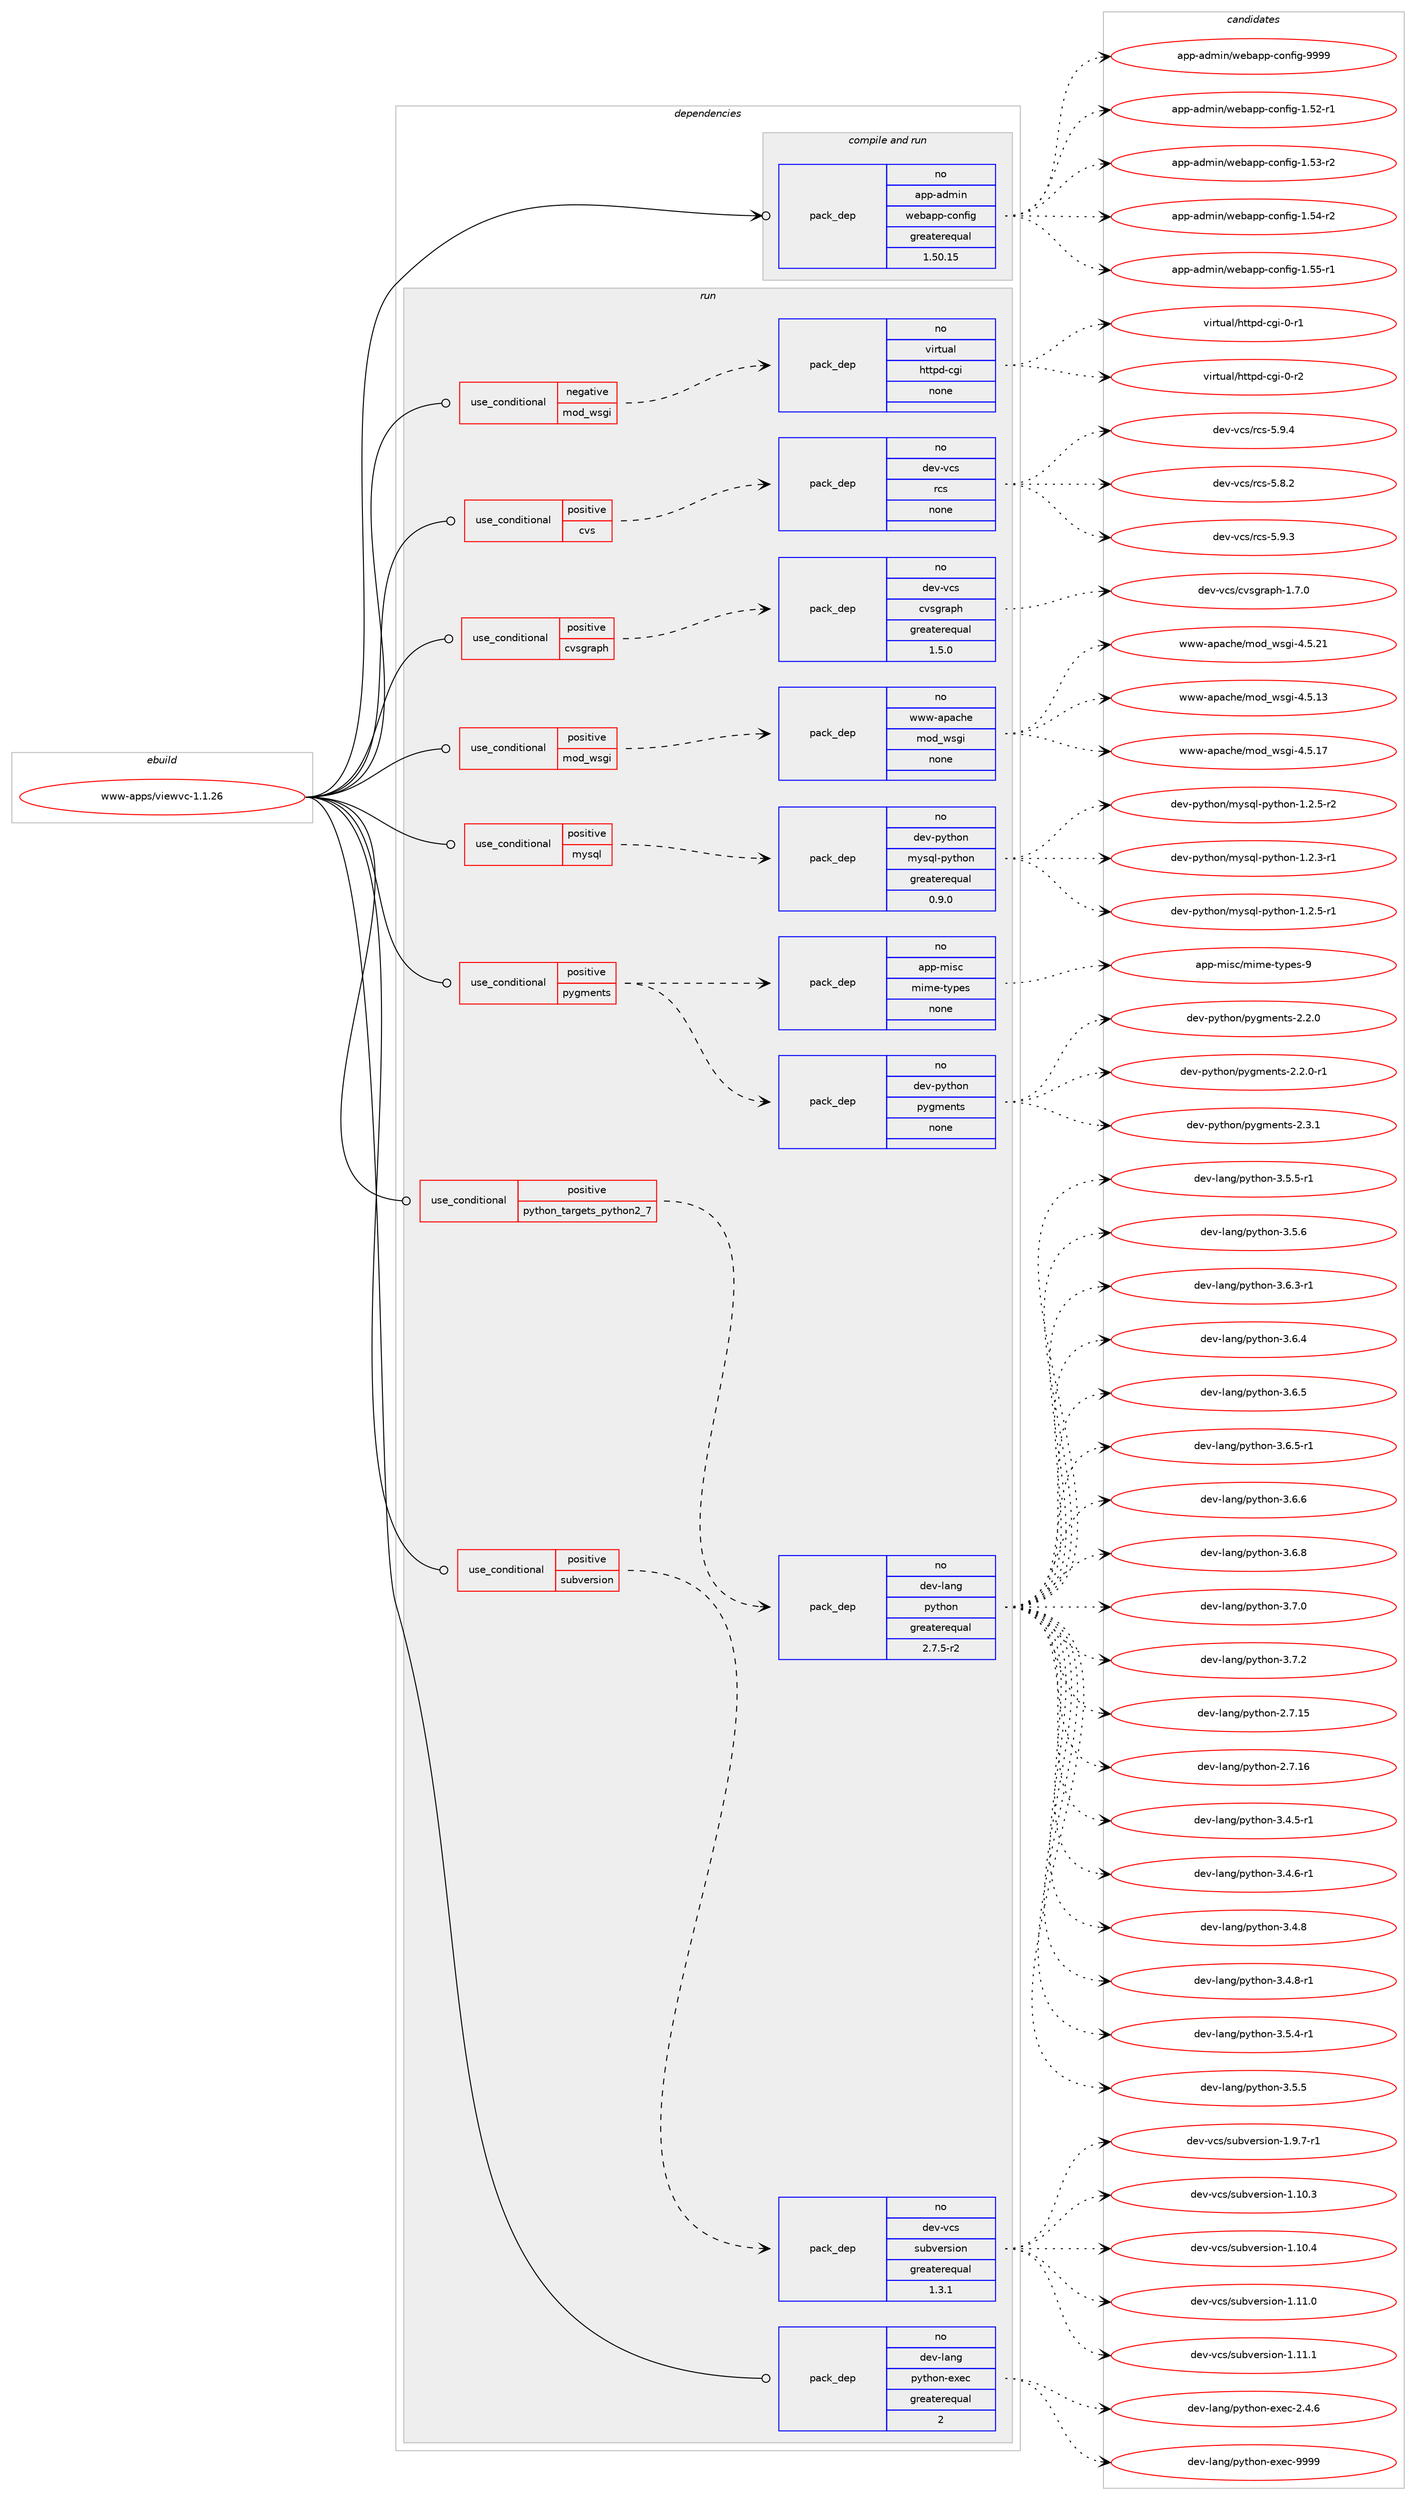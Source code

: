 digraph prolog {

# *************
# Graph options
# *************

newrank=true;
concentrate=true;
compound=true;
graph [rankdir=LR,fontname=Helvetica,fontsize=10,ranksep=1.5];#, ranksep=2.5, nodesep=0.2];
edge  [arrowhead=vee];
node  [fontname=Helvetica,fontsize=10];

# **********
# The ebuild
# **********

subgraph cluster_leftcol {
color=gray;
rank=same;
label=<<i>ebuild</i>>;
id [label="www-apps/viewvc-1.1.26", color=red, width=4, href="../www-apps/viewvc-1.1.26.svg"];
}

# ****************
# The dependencies
# ****************

subgraph cluster_midcol {
color=gray;
label=<<i>dependencies</i>>;
subgraph cluster_compile {
fillcolor="#eeeeee";
style=filled;
label=<<i>compile</i>>;
}
subgraph cluster_compileandrun {
fillcolor="#eeeeee";
style=filled;
label=<<i>compile and run</i>>;
subgraph pack1254582 {
dependency1747466 [label=<<TABLE BORDER="0" CELLBORDER="1" CELLSPACING="0" CELLPADDING="4" WIDTH="220"><TR><TD ROWSPAN="6" CELLPADDING="30">pack_dep</TD></TR><TR><TD WIDTH="110">no</TD></TR><TR><TD>app-admin</TD></TR><TR><TD>webapp-config</TD></TR><TR><TD>greaterequal</TD></TR><TR><TD>1.50.15</TD></TR></TABLE>>, shape=none, color=blue];
}
id:e -> dependency1747466:w [weight=20,style="solid",arrowhead="odotvee"];
}
subgraph cluster_run {
fillcolor="#eeeeee";
style=filled;
label=<<i>run</i>>;
subgraph cond463678 {
dependency1747467 [label=<<TABLE BORDER="0" CELLBORDER="1" CELLSPACING="0" CELLPADDING="4"><TR><TD ROWSPAN="3" CELLPADDING="10">use_conditional</TD></TR><TR><TD>negative</TD></TR><TR><TD>mod_wsgi</TD></TR></TABLE>>, shape=none, color=red];
subgraph pack1254583 {
dependency1747468 [label=<<TABLE BORDER="0" CELLBORDER="1" CELLSPACING="0" CELLPADDING="4" WIDTH="220"><TR><TD ROWSPAN="6" CELLPADDING="30">pack_dep</TD></TR><TR><TD WIDTH="110">no</TD></TR><TR><TD>virtual</TD></TR><TR><TD>httpd-cgi</TD></TR><TR><TD>none</TD></TR><TR><TD></TD></TR></TABLE>>, shape=none, color=blue];
}
dependency1747467:e -> dependency1747468:w [weight=20,style="dashed",arrowhead="vee"];
}
id:e -> dependency1747467:w [weight=20,style="solid",arrowhead="odot"];
subgraph cond463679 {
dependency1747469 [label=<<TABLE BORDER="0" CELLBORDER="1" CELLSPACING="0" CELLPADDING="4"><TR><TD ROWSPAN="3" CELLPADDING="10">use_conditional</TD></TR><TR><TD>positive</TD></TR><TR><TD>cvs</TD></TR></TABLE>>, shape=none, color=red];
subgraph pack1254584 {
dependency1747470 [label=<<TABLE BORDER="0" CELLBORDER="1" CELLSPACING="0" CELLPADDING="4" WIDTH="220"><TR><TD ROWSPAN="6" CELLPADDING="30">pack_dep</TD></TR><TR><TD WIDTH="110">no</TD></TR><TR><TD>dev-vcs</TD></TR><TR><TD>rcs</TD></TR><TR><TD>none</TD></TR><TR><TD></TD></TR></TABLE>>, shape=none, color=blue];
}
dependency1747469:e -> dependency1747470:w [weight=20,style="dashed",arrowhead="vee"];
}
id:e -> dependency1747469:w [weight=20,style="solid",arrowhead="odot"];
subgraph cond463680 {
dependency1747471 [label=<<TABLE BORDER="0" CELLBORDER="1" CELLSPACING="0" CELLPADDING="4"><TR><TD ROWSPAN="3" CELLPADDING="10">use_conditional</TD></TR><TR><TD>positive</TD></TR><TR><TD>cvsgraph</TD></TR></TABLE>>, shape=none, color=red];
subgraph pack1254585 {
dependency1747472 [label=<<TABLE BORDER="0" CELLBORDER="1" CELLSPACING="0" CELLPADDING="4" WIDTH="220"><TR><TD ROWSPAN="6" CELLPADDING="30">pack_dep</TD></TR><TR><TD WIDTH="110">no</TD></TR><TR><TD>dev-vcs</TD></TR><TR><TD>cvsgraph</TD></TR><TR><TD>greaterequal</TD></TR><TR><TD>1.5.0</TD></TR></TABLE>>, shape=none, color=blue];
}
dependency1747471:e -> dependency1747472:w [weight=20,style="dashed",arrowhead="vee"];
}
id:e -> dependency1747471:w [weight=20,style="solid",arrowhead="odot"];
subgraph cond463681 {
dependency1747473 [label=<<TABLE BORDER="0" CELLBORDER="1" CELLSPACING="0" CELLPADDING="4"><TR><TD ROWSPAN="3" CELLPADDING="10">use_conditional</TD></TR><TR><TD>positive</TD></TR><TR><TD>mod_wsgi</TD></TR></TABLE>>, shape=none, color=red];
subgraph pack1254586 {
dependency1747474 [label=<<TABLE BORDER="0" CELLBORDER="1" CELLSPACING="0" CELLPADDING="4" WIDTH="220"><TR><TD ROWSPAN="6" CELLPADDING="30">pack_dep</TD></TR><TR><TD WIDTH="110">no</TD></TR><TR><TD>www-apache</TD></TR><TR><TD>mod_wsgi</TD></TR><TR><TD>none</TD></TR><TR><TD></TD></TR></TABLE>>, shape=none, color=blue];
}
dependency1747473:e -> dependency1747474:w [weight=20,style="dashed",arrowhead="vee"];
}
id:e -> dependency1747473:w [weight=20,style="solid",arrowhead="odot"];
subgraph cond463682 {
dependency1747475 [label=<<TABLE BORDER="0" CELLBORDER="1" CELLSPACING="0" CELLPADDING="4"><TR><TD ROWSPAN="3" CELLPADDING="10">use_conditional</TD></TR><TR><TD>positive</TD></TR><TR><TD>mysql</TD></TR></TABLE>>, shape=none, color=red];
subgraph pack1254587 {
dependency1747476 [label=<<TABLE BORDER="0" CELLBORDER="1" CELLSPACING="0" CELLPADDING="4" WIDTH="220"><TR><TD ROWSPAN="6" CELLPADDING="30">pack_dep</TD></TR><TR><TD WIDTH="110">no</TD></TR><TR><TD>dev-python</TD></TR><TR><TD>mysql-python</TD></TR><TR><TD>greaterequal</TD></TR><TR><TD>0.9.0</TD></TR></TABLE>>, shape=none, color=blue];
}
dependency1747475:e -> dependency1747476:w [weight=20,style="dashed",arrowhead="vee"];
}
id:e -> dependency1747475:w [weight=20,style="solid",arrowhead="odot"];
subgraph cond463683 {
dependency1747477 [label=<<TABLE BORDER="0" CELLBORDER="1" CELLSPACING="0" CELLPADDING="4"><TR><TD ROWSPAN="3" CELLPADDING="10">use_conditional</TD></TR><TR><TD>positive</TD></TR><TR><TD>pygments</TD></TR></TABLE>>, shape=none, color=red];
subgraph pack1254588 {
dependency1747478 [label=<<TABLE BORDER="0" CELLBORDER="1" CELLSPACING="0" CELLPADDING="4" WIDTH="220"><TR><TD ROWSPAN="6" CELLPADDING="30">pack_dep</TD></TR><TR><TD WIDTH="110">no</TD></TR><TR><TD>dev-python</TD></TR><TR><TD>pygments</TD></TR><TR><TD>none</TD></TR><TR><TD></TD></TR></TABLE>>, shape=none, color=blue];
}
dependency1747477:e -> dependency1747478:w [weight=20,style="dashed",arrowhead="vee"];
subgraph pack1254589 {
dependency1747479 [label=<<TABLE BORDER="0" CELLBORDER="1" CELLSPACING="0" CELLPADDING="4" WIDTH="220"><TR><TD ROWSPAN="6" CELLPADDING="30">pack_dep</TD></TR><TR><TD WIDTH="110">no</TD></TR><TR><TD>app-misc</TD></TR><TR><TD>mime-types</TD></TR><TR><TD>none</TD></TR><TR><TD></TD></TR></TABLE>>, shape=none, color=blue];
}
dependency1747477:e -> dependency1747479:w [weight=20,style="dashed",arrowhead="vee"];
}
id:e -> dependency1747477:w [weight=20,style="solid",arrowhead="odot"];
subgraph cond463684 {
dependency1747480 [label=<<TABLE BORDER="0" CELLBORDER="1" CELLSPACING="0" CELLPADDING="4"><TR><TD ROWSPAN="3" CELLPADDING="10">use_conditional</TD></TR><TR><TD>positive</TD></TR><TR><TD>python_targets_python2_7</TD></TR></TABLE>>, shape=none, color=red];
subgraph pack1254590 {
dependency1747481 [label=<<TABLE BORDER="0" CELLBORDER="1" CELLSPACING="0" CELLPADDING="4" WIDTH="220"><TR><TD ROWSPAN="6" CELLPADDING="30">pack_dep</TD></TR><TR><TD WIDTH="110">no</TD></TR><TR><TD>dev-lang</TD></TR><TR><TD>python</TD></TR><TR><TD>greaterequal</TD></TR><TR><TD>2.7.5-r2</TD></TR></TABLE>>, shape=none, color=blue];
}
dependency1747480:e -> dependency1747481:w [weight=20,style="dashed",arrowhead="vee"];
}
id:e -> dependency1747480:w [weight=20,style="solid",arrowhead="odot"];
subgraph cond463685 {
dependency1747482 [label=<<TABLE BORDER="0" CELLBORDER="1" CELLSPACING="0" CELLPADDING="4"><TR><TD ROWSPAN="3" CELLPADDING="10">use_conditional</TD></TR><TR><TD>positive</TD></TR><TR><TD>subversion</TD></TR></TABLE>>, shape=none, color=red];
subgraph pack1254591 {
dependency1747483 [label=<<TABLE BORDER="0" CELLBORDER="1" CELLSPACING="0" CELLPADDING="4" WIDTH="220"><TR><TD ROWSPAN="6" CELLPADDING="30">pack_dep</TD></TR><TR><TD WIDTH="110">no</TD></TR><TR><TD>dev-vcs</TD></TR><TR><TD>subversion</TD></TR><TR><TD>greaterequal</TD></TR><TR><TD>1.3.1</TD></TR></TABLE>>, shape=none, color=blue];
}
dependency1747482:e -> dependency1747483:w [weight=20,style="dashed",arrowhead="vee"];
}
id:e -> dependency1747482:w [weight=20,style="solid",arrowhead="odot"];
subgraph pack1254592 {
dependency1747484 [label=<<TABLE BORDER="0" CELLBORDER="1" CELLSPACING="0" CELLPADDING="4" WIDTH="220"><TR><TD ROWSPAN="6" CELLPADDING="30">pack_dep</TD></TR><TR><TD WIDTH="110">no</TD></TR><TR><TD>dev-lang</TD></TR><TR><TD>python-exec</TD></TR><TR><TD>greaterequal</TD></TR><TR><TD>2</TD></TR></TABLE>>, shape=none, color=blue];
}
id:e -> dependency1747484:w [weight=20,style="solid",arrowhead="odot"];
}
}

# **************
# The candidates
# **************

subgraph cluster_choices {
rank=same;
color=gray;
label=<<i>candidates</i>>;

subgraph choice1254582 {
color=black;
nodesep=1;
choice971121124597100109105110471191019897112112459911111010210510345494653504511449 [label="app-admin/webapp-config-1.52-r1", color=red, width=4,href="../app-admin/webapp-config-1.52-r1.svg"];
choice971121124597100109105110471191019897112112459911111010210510345494653514511450 [label="app-admin/webapp-config-1.53-r2", color=red, width=4,href="../app-admin/webapp-config-1.53-r2.svg"];
choice971121124597100109105110471191019897112112459911111010210510345494653524511450 [label="app-admin/webapp-config-1.54-r2", color=red, width=4,href="../app-admin/webapp-config-1.54-r2.svg"];
choice971121124597100109105110471191019897112112459911111010210510345494653534511449 [label="app-admin/webapp-config-1.55-r1", color=red, width=4,href="../app-admin/webapp-config-1.55-r1.svg"];
choice97112112459710010910511047119101989711211245991111101021051034557575757 [label="app-admin/webapp-config-9999", color=red, width=4,href="../app-admin/webapp-config-9999.svg"];
dependency1747466:e -> choice971121124597100109105110471191019897112112459911111010210510345494653504511449:w [style=dotted,weight="100"];
dependency1747466:e -> choice971121124597100109105110471191019897112112459911111010210510345494653514511450:w [style=dotted,weight="100"];
dependency1747466:e -> choice971121124597100109105110471191019897112112459911111010210510345494653524511450:w [style=dotted,weight="100"];
dependency1747466:e -> choice971121124597100109105110471191019897112112459911111010210510345494653534511449:w [style=dotted,weight="100"];
dependency1747466:e -> choice97112112459710010910511047119101989711211245991111101021051034557575757:w [style=dotted,weight="100"];
}
subgraph choice1254583 {
color=black;
nodesep=1;
choice1181051141161179710847104116116112100459910310545484511449 [label="virtual/httpd-cgi-0-r1", color=red, width=4,href="../virtual/httpd-cgi-0-r1.svg"];
choice1181051141161179710847104116116112100459910310545484511450 [label="virtual/httpd-cgi-0-r2", color=red, width=4,href="../virtual/httpd-cgi-0-r2.svg"];
dependency1747468:e -> choice1181051141161179710847104116116112100459910310545484511449:w [style=dotted,weight="100"];
dependency1747468:e -> choice1181051141161179710847104116116112100459910310545484511450:w [style=dotted,weight="100"];
}
subgraph choice1254584 {
color=black;
nodesep=1;
choice10010111845118991154711499115455346564650 [label="dev-vcs/rcs-5.8.2", color=red, width=4,href="../dev-vcs/rcs-5.8.2.svg"];
choice10010111845118991154711499115455346574651 [label="dev-vcs/rcs-5.9.3", color=red, width=4,href="../dev-vcs/rcs-5.9.3.svg"];
choice10010111845118991154711499115455346574652 [label="dev-vcs/rcs-5.9.4", color=red, width=4,href="../dev-vcs/rcs-5.9.4.svg"];
dependency1747470:e -> choice10010111845118991154711499115455346564650:w [style=dotted,weight="100"];
dependency1747470:e -> choice10010111845118991154711499115455346574651:w [style=dotted,weight="100"];
dependency1747470:e -> choice10010111845118991154711499115455346574652:w [style=dotted,weight="100"];
}
subgraph choice1254585 {
color=black;
nodesep=1;
choice1001011184511899115479911811510311497112104454946554648 [label="dev-vcs/cvsgraph-1.7.0", color=red, width=4,href="../dev-vcs/cvsgraph-1.7.0.svg"];
dependency1747472:e -> choice1001011184511899115479911811510311497112104454946554648:w [style=dotted,weight="100"];
}
subgraph choice1254586 {
color=black;
nodesep=1;
choice11911911945971129799104101471091111009511911510310545524653464951 [label="www-apache/mod_wsgi-4.5.13", color=red, width=4,href="../www-apache/mod_wsgi-4.5.13.svg"];
choice11911911945971129799104101471091111009511911510310545524653464955 [label="www-apache/mod_wsgi-4.5.17", color=red, width=4,href="../www-apache/mod_wsgi-4.5.17.svg"];
choice11911911945971129799104101471091111009511911510310545524653465049 [label="www-apache/mod_wsgi-4.5.21", color=red, width=4,href="../www-apache/mod_wsgi-4.5.21.svg"];
dependency1747474:e -> choice11911911945971129799104101471091111009511911510310545524653464951:w [style=dotted,weight="100"];
dependency1747474:e -> choice11911911945971129799104101471091111009511911510310545524653464955:w [style=dotted,weight="100"];
dependency1747474:e -> choice11911911945971129799104101471091111009511911510310545524653465049:w [style=dotted,weight="100"];
}
subgraph choice1254587 {
color=black;
nodesep=1;
choice1001011184511212111610411111047109121115113108451121211161041111104549465046514511449 [label="dev-python/mysql-python-1.2.3-r1", color=red, width=4,href="../dev-python/mysql-python-1.2.3-r1.svg"];
choice1001011184511212111610411111047109121115113108451121211161041111104549465046534511449 [label="dev-python/mysql-python-1.2.5-r1", color=red, width=4,href="../dev-python/mysql-python-1.2.5-r1.svg"];
choice1001011184511212111610411111047109121115113108451121211161041111104549465046534511450 [label="dev-python/mysql-python-1.2.5-r2", color=red, width=4,href="../dev-python/mysql-python-1.2.5-r2.svg"];
dependency1747476:e -> choice1001011184511212111610411111047109121115113108451121211161041111104549465046514511449:w [style=dotted,weight="100"];
dependency1747476:e -> choice1001011184511212111610411111047109121115113108451121211161041111104549465046534511449:w [style=dotted,weight="100"];
dependency1747476:e -> choice1001011184511212111610411111047109121115113108451121211161041111104549465046534511450:w [style=dotted,weight="100"];
}
subgraph choice1254588 {
color=black;
nodesep=1;
choice1001011184511212111610411111047112121103109101110116115455046504648 [label="dev-python/pygments-2.2.0", color=red, width=4,href="../dev-python/pygments-2.2.0.svg"];
choice10010111845112121116104111110471121211031091011101161154550465046484511449 [label="dev-python/pygments-2.2.0-r1", color=red, width=4,href="../dev-python/pygments-2.2.0-r1.svg"];
choice1001011184511212111610411111047112121103109101110116115455046514649 [label="dev-python/pygments-2.3.1", color=red, width=4,href="../dev-python/pygments-2.3.1.svg"];
dependency1747478:e -> choice1001011184511212111610411111047112121103109101110116115455046504648:w [style=dotted,weight="100"];
dependency1747478:e -> choice10010111845112121116104111110471121211031091011101161154550465046484511449:w [style=dotted,weight="100"];
dependency1747478:e -> choice1001011184511212111610411111047112121103109101110116115455046514649:w [style=dotted,weight="100"];
}
subgraph choice1254589 {
color=black;
nodesep=1;
choice97112112451091051159947109105109101451161211121011154557 [label="app-misc/mime-types-9", color=red, width=4,href="../app-misc/mime-types-9.svg"];
dependency1747479:e -> choice97112112451091051159947109105109101451161211121011154557:w [style=dotted,weight="100"];
}
subgraph choice1254590 {
color=black;
nodesep=1;
choice10010111845108971101034711212111610411111045504655464953 [label="dev-lang/python-2.7.15", color=red, width=4,href="../dev-lang/python-2.7.15.svg"];
choice10010111845108971101034711212111610411111045504655464954 [label="dev-lang/python-2.7.16", color=red, width=4,href="../dev-lang/python-2.7.16.svg"];
choice1001011184510897110103471121211161041111104551465246534511449 [label="dev-lang/python-3.4.5-r1", color=red, width=4,href="../dev-lang/python-3.4.5-r1.svg"];
choice1001011184510897110103471121211161041111104551465246544511449 [label="dev-lang/python-3.4.6-r1", color=red, width=4,href="../dev-lang/python-3.4.6-r1.svg"];
choice100101118451089711010347112121116104111110455146524656 [label="dev-lang/python-3.4.8", color=red, width=4,href="../dev-lang/python-3.4.8.svg"];
choice1001011184510897110103471121211161041111104551465246564511449 [label="dev-lang/python-3.4.8-r1", color=red, width=4,href="../dev-lang/python-3.4.8-r1.svg"];
choice1001011184510897110103471121211161041111104551465346524511449 [label="dev-lang/python-3.5.4-r1", color=red, width=4,href="../dev-lang/python-3.5.4-r1.svg"];
choice100101118451089711010347112121116104111110455146534653 [label="dev-lang/python-3.5.5", color=red, width=4,href="../dev-lang/python-3.5.5.svg"];
choice1001011184510897110103471121211161041111104551465346534511449 [label="dev-lang/python-3.5.5-r1", color=red, width=4,href="../dev-lang/python-3.5.5-r1.svg"];
choice100101118451089711010347112121116104111110455146534654 [label="dev-lang/python-3.5.6", color=red, width=4,href="../dev-lang/python-3.5.6.svg"];
choice1001011184510897110103471121211161041111104551465446514511449 [label="dev-lang/python-3.6.3-r1", color=red, width=4,href="../dev-lang/python-3.6.3-r1.svg"];
choice100101118451089711010347112121116104111110455146544652 [label="dev-lang/python-3.6.4", color=red, width=4,href="../dev-lang/python-3.6.4.svg"];
choice100101118451089711010347112121116104111110455146544653 [label="dev-lang/python-3.6.5", color=red, width=4,href="../dev-lang/python-3.6.5.svg"];
choice1001011184510897110103471121211161041111104551465446534511449 [label="dev-lang/python-3.6.5-r1", color=red, width=4,href="../dev-lang/python-3.6.5-r1.svg"];
choice100101118451089711010347112121116104111110455146544654 [label="dev-lang/python-3.6.6", color=red, width=4,href="../dev-lang/python-3.6.6.svg"];
choice100101118451089711010347112121116104111110455146544656 [label="dev-lang/python-3.6.8", color=red, width=4,href="../dev-lang/python-3.6.8.svg"];
choice100101118451089711010347112121116104111110455146554648 [label="dev-lang/python-3.7.0", color=red, width=4,href="../dev-lang/python-3.7.0.svg"];
choice100101118451089711010347112121116104111110455146554650 [label="dev-lang/python-3.7.2", color=red, width=4,href="../dev-lang/python-3.7.2.svg"];
dependency1747481:e -> choice10010111845108971101034711212111610411111045504655464953:w [style=dotted,weight="100"];
dependency1747481:e -> choice10010111845108971101034711212111610411111045504655464954:w [style=dotted,weight="100"];
dependency1747481:e -> choice1001011184510897110103471121211161041111104551465246534511449:w [style=dotted,weight="100"];
dependency1747481:e -> choice1001011184510897110103471121211161041111104551465246544511449:w [style=dotted,weight="100"];
dependency1747481:e -> choice100101118451089711010347112121116104111110455146524656:w [style=dotted,weight="100"];
dependency1747481:e -> choice1001011184510897110103471121211161041111104551465246564511449:w [style=dotted,weight="100"];
dependency1747481:e -> choice1001011184510897110103471121211161041111104551465346524511449:w [style=dotted,weight="100"];
dependency1747481:e -> choice100101118451089711010347112121116104111110455146534653:w [style=dotted,weight="100"];
dependency1747481:e -> choice1001011184510897110103471121211161041111104551465346534511449:w [style=dotted,weight="100"];
dependency1747481:e -> choice100101118451089711010347112121116104111110455146534654:w [style=dotted,weight="100"];
dependency1747481:e -> choice1001011184510897110103471121211161041111104551465446514511449:w [style=dotted,weight="100"];
dependency1747481:e -> choice100101118451089711010347112121116104111110455146544652:w [style=dotted,weight="100"];
dependency1747481:e -> choice100101118451089711010347112121116104111110455146544653:w [style=dotted,weight="100"];
dependency1747481:e -> choice1001011184510897110103471121211161041111104551465446534511449:w [style=dotted,weight="100"];
dependency1747481:e -> choice100101118451089711010347112121116104111110455146544654:w [style=dotted,weight="100"];
dependency1747481:e -> choice100101118451089711010347112121116104111110455146544656:w [style=dotted,weight="100"];
dependency1747481:e -> choice100101118451089711010347112121116104111110455146554648:w [style=dotted,weight="100"];
dependency1747481:e -> choice100101118451089711010347112121116104111110455146554650:w [style=dotted,weight="100"];
}
subgraph choice1254591 {
color=black;
nodesep=1;
choice1001011184511899115471151179811810111411510511111045494649484651 [label="dev-vcs/subversion-1.10.3", color=red, width=4,href="../dev-vcs/subversion-1.10.3.svg"];
choice1001011184511899115471151179811810111411510511111045494649484652 [label="dev-vcs/subversion-1.10.4", color=red, width=4,href="../dev-vcs/subversion-1.10.4.svg"];
choice1001011184511899115471151179811810111411510511111045494649494648 [label="dev-vcs/subversion-1.11.0", color=red, width=4,href="../dev-vcs/subversion-1.11.0.svg"];
choice1001011184511899115471151179811810111411510511111045494649494649 [label="dev-vcs/subversion-1.11.1", color=red, width=4,href="../dev-vcs/subversion-1.11.1.svg"];
choice100101118451189911547115117981181011141151051111104549465746554511449 [label="dev-vcs/subversion-1.9.7-r1", color=red, width=4,href="../dev-vcs/subversion-1.9.7-r1.svg"];
dependency1747483:e -> choice1001011184511899115471151179811810111411510511111045494649484651:w [style=dotted,weight="100"];
dependency1747483:e -> choice1001011184511899115471151179811810111411510511111045494649484652:w [style=dotted,weight="100"];
dependency1747483:e -> choice1001011184511899115471151179811810111411510511111045494649494648:w [style=dotted,weight="100"];
dependency1747483:e -> choice1001011184511899115471151179811810111411510511111045494649494649:w [style=dotted,weight="100"];
dependency1747483:e -> choice100101118451189911547115117981181011141151051111104549465746554511449:w [style=dotted,weight="100"];
}
subgraph choice1254592 {
color=black;
nodesep=1;
choice1001011184510897110103471121211161041111104510112010199455046524654 [label="dev-lang/python-exec-2.4.6", color=red, width=4,href="../dev-lang/python-exec-2.4.6.svg"];
choice10010111845108971101034711212111610411111045101120101994557575757 [label="dev-lang/python-exec-9999", color=red, width=4,href="../dev-lang/python-exec-9999.svg"];
dependency1747484:e -> choice1001011184510897110103471121211161041111104510112010199455046524654:w [style=dotted,weight="100"];
dependency1747484:e -> choice10010111845108971101034711212111610411111045101120101994557575757:w [style=dotted,weight="100"];
}
}

}
